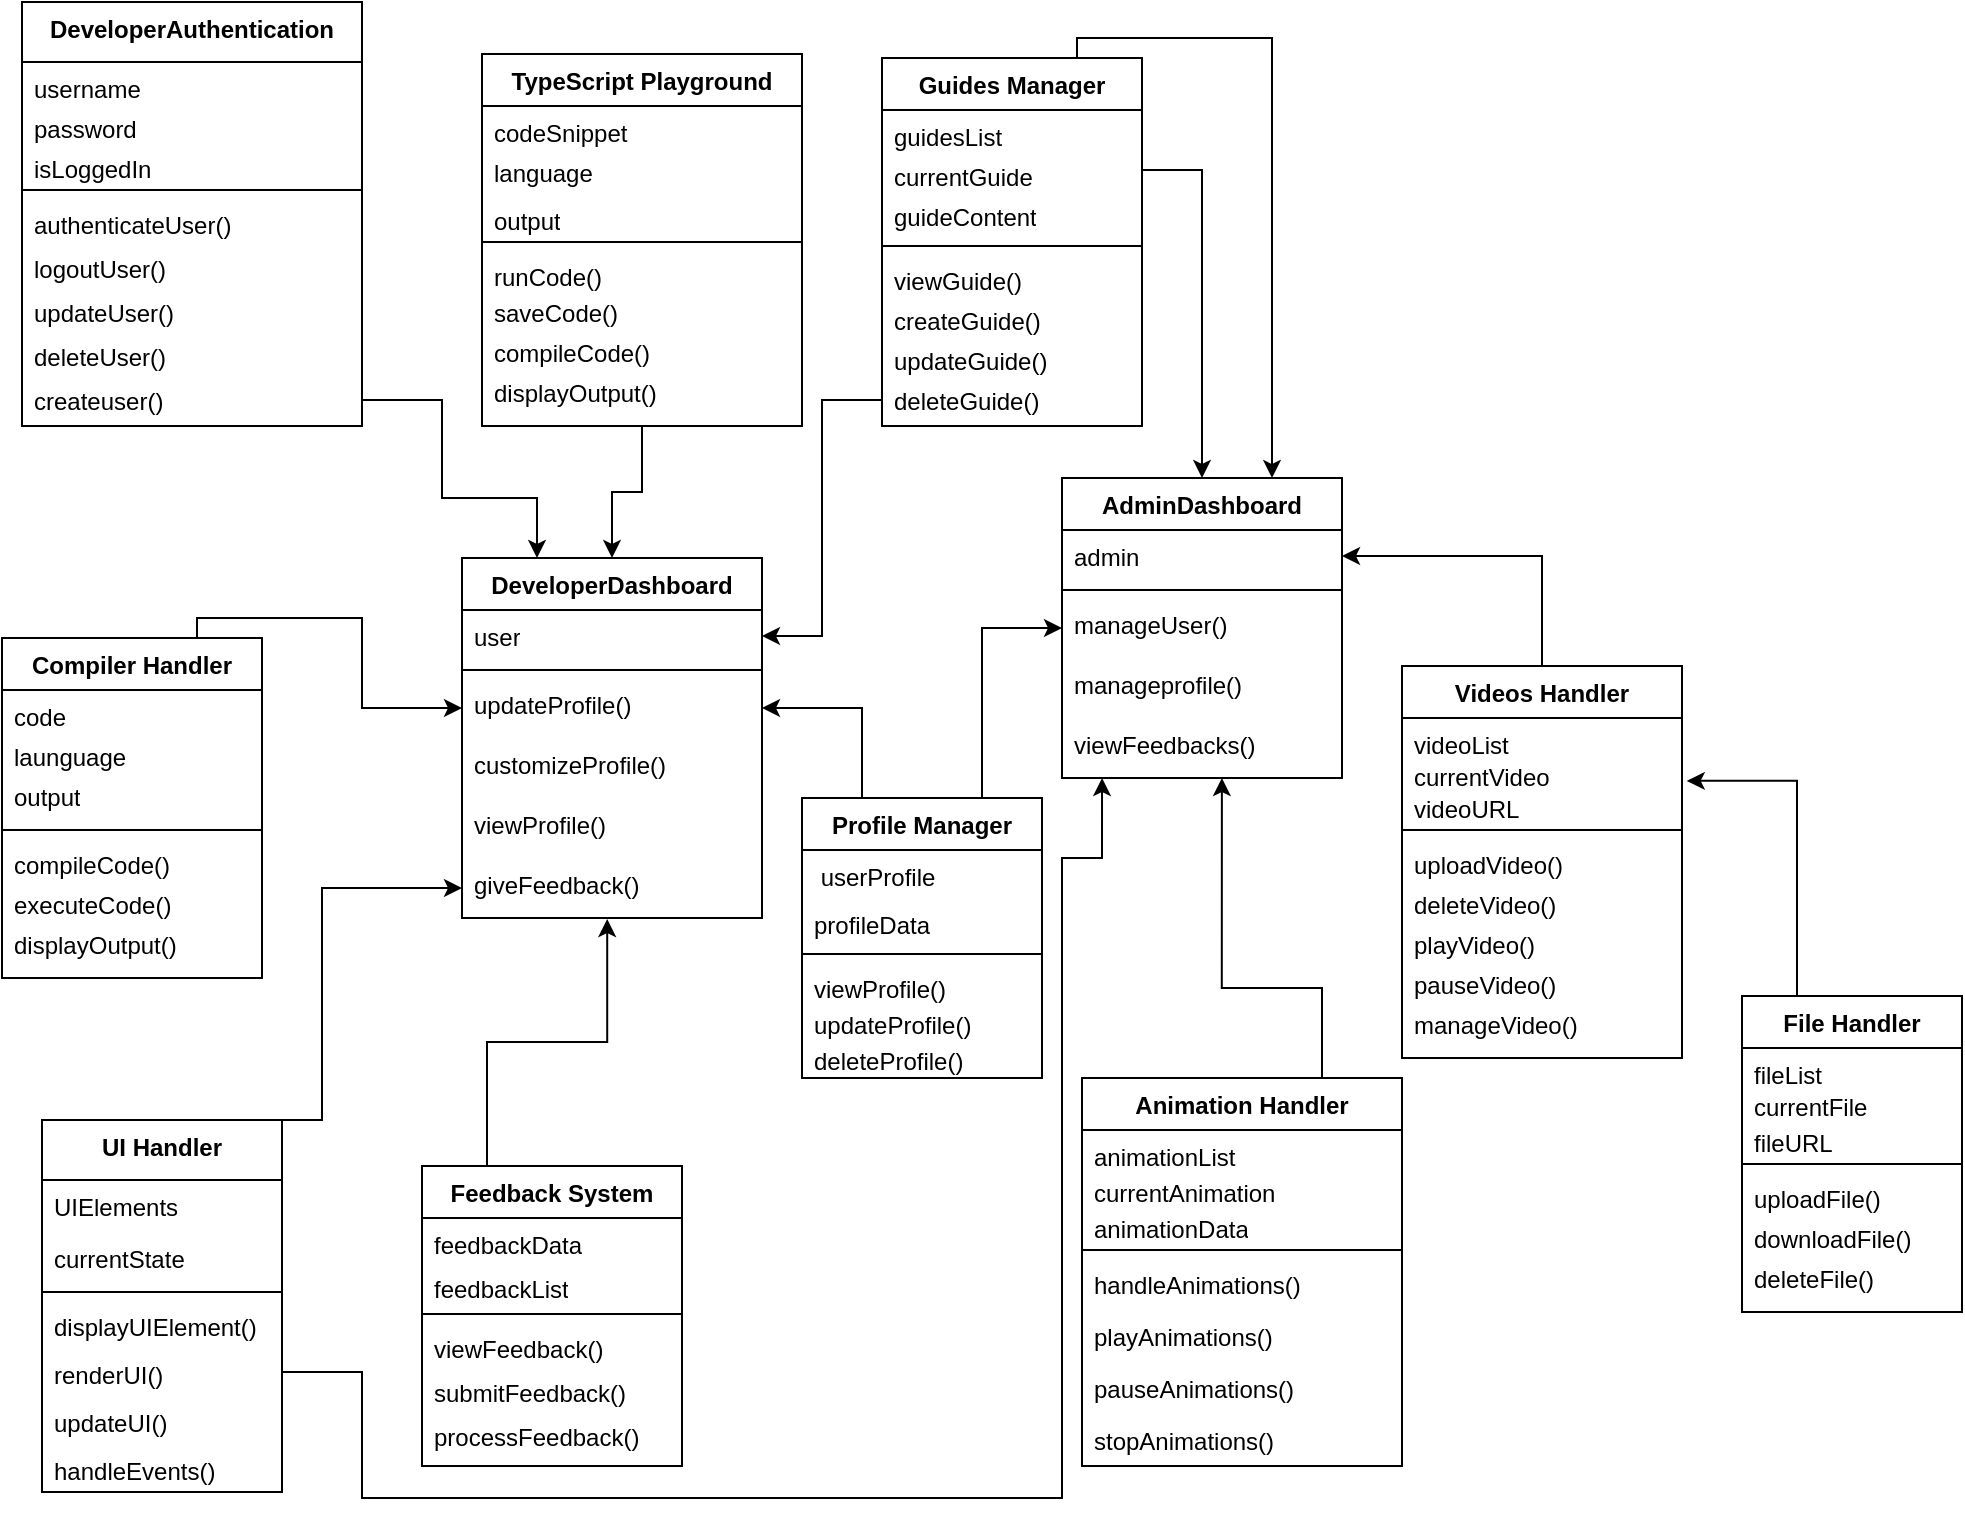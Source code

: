 <mxfile>
    <diagram name="Page-1" id="QXWRV-O3ExfYdJTva4C5">
        <mxGraphModel dx="2525" dy="762" grid="1" gridSize="10" guides="1" tooltips="1" connect="1" arrows="1" fold="1" page="1" pageScale="1" pageWidth="1169" pageHeight="827" math="0" shadow="0">
            <root>
                <mxCell id="0"/>
                <mxCell id="1" parent="0"/>
                <mxCell id="xptMOhaYXG_N-uKEK1hN-10" value="DeveloperAuthentication" style="swimlane;fontStyle=1;align=center;verticalAlign=top;childLayout=stackLayout;horizontal=1;startSize=30;horizontalStack=0;resizeParent=1;resizeParentMax=0;resizeLast=0;collapsible=1;marginBottom=0;whiteSpace=wrap;html=1;" parent="1" vertex="1">
                    <mxGeometry y="82" width="170" height="212" as="geometry"/>
                </mxCell>
                <mxCell id="xptMOhaYXG_N-uKEK1hN-11" value="username" style="text;strokeColor=none;fillColor=none;align=left;verticalAlign=top;spacingLeft=4;spacingRight=4;overflow=hidden;rotatable=0;points=[[0,0.5],[1,0.5]];portConstraint=eastwest;whiteSpace=wrap;html=1;" parent="xptMOhaYXG_N-uKEK1hN-10" vertex="1">
                    <mxGeometry y="30" width="170" height="20" as="geometry"/>
                </mxCell>
                <mxCell id="18" value="password" style="text;strokeColor=none;fillColor=none;align=left;verticalAlign=top;spacingLeft=4;spacingRight=4;overflow=hidden;rotatable=0;points=[[0,0.5],[1,0.5]];portConstraint=eastwest;whiteSpace=wrap;html=1;" parent="xptMOhaYXG_N-uKEK1hN-10" vertex="1">
                    <mxGeometry y="50" width="170" height="20" as="geometry"/>
                </mxCell>
                <mxCell id="24" value="isLoggedIn" style="text;strokeColor=none;fillColor=none;align=left;verticalAlign=top;spacingLeft=4;spacingRight=4;overflow=hidden;rotatable=0;points=[[0,0.5],[1,0.5]];portConstraint=eastwest;whiteSpace=wrap;html=1;" parent="xptMOhaYXG_N-uKEK1hN-10" vertex="1">
                    <mxGeometry y="70" width="170" height="20" as="geometry"/>
                </mxCell>
                <mxCell id="xptMOhaYXG_N-uKEK1hN-12" value="" style="line;strokeWidth=1;fillColor=none;align=left;verticalAlign=middle;spacingTop=-1;spacingLeft=3;spacingRight=3;rotatable=0;labelPosition=right;points=[];portConstraint=eastwest;strokeColor=inherit;" parent="xptMOhaYXG_N-uKEK1hN-10" vertex="1">
                    <mxGeometry y="90" width="170" height="8" as="geometry"/>
                </mxCell>
                <mxCell id="xptMOhaYXG_N-uKEK1hN-13" value="authenticateUser()" style="text;strokeColor=none;fillColor=none;align=left;verticalAlign=top;spacingLeft=4;spacingRight=4;overflow=hidden;rotatable=0;points=[[0,0.5],[1,0.5]];portConstraint=eastwest;whiteSpace=wrap;html=1;" parent="xptMOhaYXG_N-uKEK1hN-10" vertex="1">
                    <mxGeometry y="98" width="170" height="22" as="geometry"/>
                </mxCell>
                <mxCell id="88" value="logoutUser()" style="text;strokeColor=none;fillColor=none;align=left;verticalAlign=top;spacingLeft=4;spacingRight=4;overflow=hidden;rotatable=0;points=[[0,0.5],[1,0.5]];portConstraint=eastwest;whiteSpace=wrap;html=1;" parent="xptMOhaYXG_N-uKEK1hN-10" vertex="1">
                    <mxGeometry y="120" width="170" height="22" as="geometry"/>
                </mxCell>
                <mxCell id="89" value="updateUser()" style="text;strokeColor=none;fillColor=none;align=left;verticalAlign=top;spacingLeft=4;spacingRight=4;overflow=hidden;rotatable=0;points=[[0,0.5],[1,0.5]];portConstraint=eastwest;whiteSpace=wrap;html=1;" parent="xptMOhaYXG_N-uKEK1hN-10" vertex="1">
                    <mxGeometry y="142" width="170" height="22" as="geometry"/>
                </mxCell>
                <mxCell id="90" value="deleteUser()" style="text;strokeColor=none;fillColor=none;align=left;verticalAlign=top;spacingLeft=4;spacingRight=4;overflow=hidden;rotatable=0;points=[[0,0.5],[1,0.5]];portConstraint=eastwest;whiteSpace=wrap;html=1;" parent="xptMOhaYXG_N-uKEK1hN-10" vertex="1">
                    <mxGeometry y="164" width="170" height="22" as="geometry"/>
                </mxCell>
                <mxCell id="91" value="createuser()" style="text;strokeColor=none;fillColor=none;align=left;verticalAlign=top;spacingLeft=4;spacingRight=4;overflow=hidden;rotatable=0;points=[[0,0.5],[1,0.5]];portConstraint=eastwest;whiteSpace=wrap;html=1;" parent="xptMOhaYXG_N-uKEK1hN-10" vertex="1">
                    <mxGeometry y="186" width="170" height="26" as="geometry"/>
                </mxCell>
                <mxCell id="109" style="edgeStyle=orthogonalEdgeStyle;rounded=0;html=1;exitX=0.5;exitY=0;exitDx=0;exitDy=0;entryX=1;entryY=0.5;entryDx=0;entryDy=0;" edge="1" parent="1" source="xptMOhaYXG_N-uKEK1hN-22" target="8">
                    <mxGeometry relative="1" as="geometry"/>
                </mxCell>
                <mxCell id="xptMOhaYXG_N-uKEK1hN-22" value="Videos Handler" style="swimlane;fontStyle=1;align=center;verticalAlign=top;childLayout=stackLayout;horizontal=1;startSize=26;horizontalStack=0;resizeParent=1;resizeParentMax=0;resizeLast=0;collapsible=1;marginBottom=0;whiteSpace=wrap;html=1;" parent="1" vertex="1">
                    <mxGeometry x="690" y="414" width="140" height="196" as="geometry"/>
                </mxCell>
                <mxCell id="xptMOhaYXG_N-uKEK1hN-23" value="videoList&amp;nbsp;" style="text;strokeColor=none;fillColor=none;align=left;verticalAlign=top;spacingLeft=4;spacingRight=4;overflow=hidden;rotatable=0;points=[[0,0.5],[1,0.5]];portConstraint=eastwest;whiteSpace=wrap;html=1;" parent="xptMOhaYXG_N-uKEK1hN-22" vertex="1">
                    <mxGeometry y="26" width="140" height="16" as="geometry"/>
                </mxCell>
                <mxCell id="35" value="currentVideo" style="text;strokeColor=none;fillColor=none;align=left;verticalAlign=top;spacingLeft=4;spacingRight=4;overflow=hidden;rotatable=0;points=[[0,0.5],[1,0.5]];portConstraint=eastwest;whiteSpace=wrap;html=1;" parent="xptMOhaYXG_N-uKEK1hN-22" vertex="1">
                    <mxGeometry y="42" width="140" height="16" as="geometry"/>
                </mxCell>
                <mxCell id="36" value="videoURL" style="text;strokeColor=none;fillColor=none;align=left;verticalAlign=top;spacingLeft=4;spacingRight=4;overflow=hidden;rotatable=0;points=[[0,0.5],[1,0.5]];portConstraint=eastwest;whiteSpace=wrap;html=1;" parent="xptMOhaYXG_N-uKEK1hN-22" vertex="1">
                    <mxGeometry y="58" width="140" height="20" as="geometry"/>
                </mxCell>
                <mxCell id="xptMOhaYXG_N-uKEK1hN-24" value="" style="line;strokeWidth=1;fillColor=none;align=left;verticalAlign=middle;spacingTop=-1;spacingLeft=3;spacingRight=3;rotatable=0;labelPosition=right;points=[];portConstraint=eastwest;strokeColor=inherit;" parent="xptMOhaYXG_N-uKEK1hN-22" vertex="1">
                    <mxGeometry y="78" width="140" height="8" as="geometry"/>
                </mxCell>
                <mxCell id="xptMOhaYXG_N-uKEK1hN-25" value="uploadVideo()" style="text;strokeColor=none;fillColor=none;align=left;verticalAlign=top;spacingLeft=4;spacingRight=4;overflow=hidden;rotatable=0;points=[[0,0.5],[1,0.5]];portConstraint=eastwest;whiteSpace=wrap;html=1;" parent="xptMOhaYXG_N-uKEK1hN-22" vertex="1">
                    <mxGeometry y="86" width="140" height="20" as="geometry"/>
                </mxCell>
                <mxCell id="31" value="deleteVideo()" style="text;strokeColor=none;fillColor=none;align=left;verticalAlign=top;spacingLeft=4;spacingRight=4;overflow=hidden;rotatable=0;points=[[0,0.5],[1,0.5]];portConstraint=eastwest;whiteSpace=wrap;html=1;" parent="xptMOhaYXG_N-uKEK1hN-22" vertex="1">
                    <mxGeometry y="106" width="140" height="20" as="geometry"/>
                </mxCell>
                <mxCell id="32" value="playVideo()&lt;br&gt;manageVideos()&lt;br&gt;&lt;br&gt;deleteVideos()" style="text;strokeColor=none;fillColor=none;align=left;verticalAlign=top;spacingLeft=4;spacingRight=4;overflow=hidden;rotatable=0;points=[[0,0.5],[1,0.5]];portConstraint=eastwest;whiteSpace=wrap;html=1;" parent="xptMOhaYXG_N-uKEK1hN-22" vertex="1">
                    <mxGeometry y="126" width="140" height="20" as="geometry"/>
                </mxCell>
                <mxCell id="33" value="pauseVideo()" style="text;strokeColor=none;fillColor=none;align=left;verticalAlign=top;spacingLeft=4;spacingRight=4;overflow=hidden;rotatable=0;points=[[0,0.5],[1,0.5]];portConstraint=eastwest;whiteSpace=wrap;html=1;" parent="xptMOhaYXG_N-uKEK1hN-22" vertex="1">
                    <mxGeometry y="146" width="140" height="20" as="geometry"/>
                </mxCell>
                <mxCell id="34" value="manageVideo()" style="text;strokeColor=none;fillColor=none;align=left;verticalAlign=top;spacingLeft=4;spacingRight=4;overflow=hidden;rotatable=0;points=[[0,0.5],[1,0.5]];portConstraint=eastwest;whiteSpace=wrap;html=1;" parent="xptMOhaYXG_N-uKEK1hN-22" vertex="1">
                    <mxGeometry y="166" width="140" height="30" as="geometry"/>
                </mxCell>
                <mxCell id="103" style="edgeStyle=orthogonalEdgeStyle;rounded=0;html=1;exitX=0.75;exitY=0;exitDx=0;exitDy=0;entryX=0;entryY=0.5;entryDx=0;entryDy=0;" edge="1" parent="1" source="xptMOhaYXG_N-uKEK1hN-26" target="10">
                    <mxGeometry relative="1" as="geometry"/>
                </mxCell>
                <mxCell id="104" style="edgeStyle=orthogonalEdgeStyle;rounded=0;html=1;exitX=0.25;exitY=0;exitDx=0;exitDy=0;entryX=1;entryY=0.5;entryDx=0;entryDy=0;" edge="1" parent="1" source="xptMOhaYXG_N-uKEK1hN-26" target="6">
                    <mxGeometry relative="1" as="geometry"/>
                </mxCell>
                <mxCell id="xptMOhaYXG_N-uKEK1hN-26" value="Profile Manager" style="swimlane;fontStyle=1;align=center;verticalAlign=top;childLayout=stackLayout;horizontal=1;startSize=26;horizontalStack=0;resizeParent=1;resizeParentMax=0;resizeLast=0;collapsible=1;marginBottom=0;whiteSpace=wrap;html=1;" parent="1" vertex="1">
                    <mxGeometry x="390" y="480" width="120" height="140" as="geometry"/>
                </mxCell>
                <mxCell id="xptMOhaYXG_N-uKEK1hN-27" value="&amp;nbsp;userProfile" style="text;strokeColor=none;fillColor=none;align=left;verticalAlign=top;spacingLeft=4;spacingRight=4;overflow=hidden;rotatable=0;points=[[0,0.5],[1,0.5]];portConstraint=eastwest;whiteSpace=wrap;html=1;" parent="xptMOhaYXG_N-uKEK1hN-26" vertex="1">
                    <mxGeometry y="26" width="120" height="24" as="geometry"/>
                </mxCell>
                <mxCell id="2" value="profileData" style="text;strokeColor=none;fillColor=none;align=left;verticalAlign=top;spacingLeft=4;spacingRight=4;overflow=hidden;rotatable=0;points=[[0,0.5],[1,0.5]];portConstraint=eastwest;whiteSpace=wrap;html=1;" parent="xptMOhaYXG_N-uKEK1hN-26" vertex="1">
                    <mxGeometry y="50" width="120" height="24" as="geometry"/>
                </mxCell>
                <mxCell id="xptMOhaYXG_N-uKEK1hN-28" value="" style="line;strokeWidth=1;fillColor=none;align=left;verticalAlign=middle;spacingTop=-1;spacingLeft=3;spacingRight=3;rotatable=0;labelPosition=right;points=[];portConstraint=eastwest;strokeColor=inherit;" parent="xptMOhaYXG_N-uKEK1hN-26" vertex="1">
                    <mxGeometry y="74" width="120" height="8" as="geometry"/>
                </mxCell>
                <mxCell id="xptMOhaYXG_N-uKEK1hN-29" value="viewProfile()" style="text;strokeColor=none;fillColor=none;align=left;verticalAlign=top;spacingLeft=4;spacingRight=4;overflow=hidden;rotatable=0;points=[[0,0.5],[1,0.5]];portConstraint=eastwest;whiteSpace=wrap;html=1;" parent="xptMOhaYXG_N-uKEK1hN-26" vertex="1">
                    <mxGeometry y="82" width="120" height="18" as="geometry"/>
                </mxCell>
                <mxCell id="58" value="updateProfile()" style="text;strokeColor=none;fillColor=none;align=left;verticalAlign=top;spacingLeft=4;spacingRight=4;overflow=hidden;rotatable=0;points=[[0,0.5],[1,0.5]];portConstraint=eastwest;whiteSpace=wrap;html=1;" parent="xptMOhaYXG_N-uKEK1hN-26" vertex="1">
                    <mxGeometry y="100" width="120" height="18" as="geometry"/>
                </mxCell>
                <mxCell id="59" value="deleteProfile()" style="text;strokeColor=none;fillColor=none;align=left;verticalAlign=top;spacingLeft=4;spacingRight=4;overflow=hidden;rotatable=0;points=[[0,0.5],[1,0.5]];portConstraint=eastwest;whiteSpace=wrap;html=1;" parent="xptMOhaYXG_N-uKEK1hN-26" vertex="1">
                    <mxGeometry y="118" width="120" height="22" as="geometry"/>
                </mxCell>
                <mxCell id="15" style="edgeStyle=orthogonalEdgeStyle;jumpStyle=none;html=1;exitX=0.75;exitY=0;exitDx=0;exitDy=0;entryX=0.75;entryY=0;entryDx=0;entryDy=0;rounded=0;" parent="1" source="xptMOhaYXG_N-uKEK1hN-30" target="7" edge="1">
                    <mxGeometry relative="1" as="geometry">
                        <mxPoint x="580" y="160" as="targetPoint"/>
                    </mxGeometry>
                </mxCell>
                <mxCell id="xptMOhaYXG_N-uKEK1hN-30" value="Guides Manager" style="swimlane;fontStyle=1;align=center;verticalAlign=top;childLayout=stackLayout;horizontal=1;startSize=26;horizontalStack=0;resizeParent=1;resizeParentMax=0;resizeLast=0;collapsible=1;marginBottom=0;whiteSpace=wrap;html=1;" parent="1" vertex="1">
                    <mxGeometry x="430" y="110" width="130" height="184" as="geometry"/>
                </mxCell>
                <mxCell id="xptMOhaYXG_N-uKEK1hN-31" value="guidesList" style="text;strokeColor=none;fillColor=none;align=left;verticalAlign=top;spacingLeft=4;spacingRight=4;overflow=hidden;rotatable=0;points=[[0,0.5],[1,0.5]];portConstraint=eastwest;whiteSpace=wrap;html=1;" parent="xptMOhaYXG_N-uKEK1hN-30" vertex="1">
                    <mxGeometry y="26" width="130" height="20" as="geometry"/>
                </mxCell>
                <mxCell id="37" value="currentGuide" style="text;strokeColor=none;fillColor=none;align=left;verticalAlign=top;spacingLeft=4;spacingRight=4;overflow=hidden;rotatable=0;points=[[0,0.5],[1,0.5]];portConstraint=eastwest;whiteSpace=wrap;html=1;" parent="xptMOhaYXG_N-uKEK1hN-30" vertex="1">
                    <mxGeometry y="46" width="130" height="20" as="geometry"/>
                </mxCell>
                <mxCell id="38" value="guideContent" style="text;strokeColor=none;fillColor=none;align=left;verticalAlign=top;spacingLeft=4;spacingRight=4;overflow=hidden;rotatable=0;points=[[0,0.5],[1,0.5]];portConstraint=eastwest;whiteSpace=wrap;html=1;" parent="xptMOhaYXG_N-uKEK1hN-30" vertex="1">
                    <mxGeometry y="66" width="130" height="24" as="geometry"/>
                </mxCell>
                <mxCell id="xptMOhaYXG_N-uKEK1hN-32" value="" style="line;strokeWidth=1;fillColor=none;align=left;verticalAlign=middle;spacingTop=-1;spacingLeft=3;spacingRight=3;rotatable=0;labelPosition=right;points=[];portConstraint=eastwest;strokeColor=inherit;" parent="xptMOhaYXG_N-uKEK1hN-30" vertex="1">
                    <mxGeometry y="90" width="130" height="8" as="geometry"/>
                </mxCell>
                <mxCell id="xptMOhaYXG_N-uKEK1hN-33" value="viewGuide()" style="text;strokeColor=none;fillColor=none;align=left;verticalAlign=top;spacingLeft=4;spacingRight=4;overflow=hidden;rotatable=0;points=[[0,0.5],[1,0.5]];portConstraint=eastwest;whiteSpace=wrap;html=1;" parent="xptMOhaYXG_N-uKEK1hN-30" vertex="1">
                    <mxGeometry y="98" width="130" height="20" as="geometry"/>
                </mxCell>
                <mxCell id="39" value="createGuide()" style="text;strokeColor=none;fillColor=none;align=left;verticalAlign=top;spacingLeft=4;spacingRight=4;overflow=hidden;rotatable=0;points=[[0,0.5],[1,0.5]];portConstraint=eastwest;whiteSpace=wrap;html=1;" parent="xptMOhaYXG_N-uKEK1hN-30" vertex="1">
                    <mxGeometry y="118" width="130" height="20" as="geometry"/>
                </mxCell>
                <mxCell id="40" value="updateGuide()" style="text;strokeColor=none;fillColor=none;align=left;verticalAlign=top;spacingLeft=4;spacingRight=4;overflow=hidden;rotatable=0;points=[[0,0.5],[1,0.5]];portConstraint=eastwest;whiteSpace=wrap;html=1;" parent="xptMOhaYXG_N-uKEK1hN-30" vertex="1">
                    <mxGeometry y="138" width="130" height="20" as="geometry"/>
                </mxCell>
                <mxCell id="41" value="deleteGuide()" style="text;strokeColor=none;fillColor=none;align=left;verticalAlign=top;spacingLeft=4;spacingRight=4;overflow=hidden;rotatable=0;points=[[0,0.5],[1,0.5]];portConstraint=eastwest;whiteSpace=wrap;html=1;" parent="xptMOhaYXG_N-uKEK1hN-30" vertex="1">
                    <mxGeometry y="158" width="130" height="26" as="geometry"/>
                </mxCell>
                <mxCell id="105" style="edgeStyle=orthogonalEdgeStyle;rounded=0;html=1;exitX=0.75;exitY=0;exitDx=0;exitDy=0;entryX=0;entryY=0.5;entryDx=0;entryDy=0;" edge="1" parent="1" source="xptMOhaYXG_N-uKEK1hN-34" target="6">
                    <mxGeometry relative="1" as="geometry"/>
                </mxCell>
                <mxCell id="xptMOhaYXG_N-uKEK1hN-34" value="Compiler Handler" style="swimlane;fontStyle=1;align=center;verticalAlign=top;childLayout=stackLayout;horizontal=1;startSize=26;horizontalStack=0;resizeParent=1;resizeParentMax=0;resizeLast=0;collapsible=1;marginBottom=0;whiteSpace=wrap;html=1;" parent="1" vertex="1">
                    <mxGeometry x="-10" y="400" width="130" height="170" as="geometry"/>
                </mxCell>
                <mxCell id="xptMOhaYXG_N-uKEK1hN-35" value="code" style="text;strokeColor=none;fillColor=none;align=left;verticalAlign=top;spacingLeft=4;spacingRight=4;overflow=hidden;rotatable=0;points=[[0,0.5],[1,0.5]];portConstraint=eastwest;whiteSpace=wrap;html=1;" parent="xptMOhaYXG_N-uKEK1hN-34" vertex="1">
                    <mxGeometry y="26" width="130" height="20" as="geometry"/>
                </mxCell>
                <mxCell id="56" value="launguage" style="text;strokeColor=none;fillColor=none;align=left;verticalAlign=top;spacingLeft=4;spacingRight=4;overflow=hidden;rotatable=0;points=[[0,0.5],[1,0.5]];portConstraint=eastwest;whiteSpace=wrap;html=1;" parent="xptMOhaYXG_N-uKEK1hN-34" vertex="1">
                    <mxGeometry y="46" width="130" height="20" as="geometry"/>
                </mxCell>
                <mxCell id="57" value="output" style="text;strokeColor=none;fillColor=none;align=left;verticalAlign=top;spacingLeft=4;spacingRight=4;overflow=hidden;rotatable=0;points=[[0,0.5],[1,0.5]];portConstraint=eastwest;whiteSpace=wrap;html=1;" parent="xptMOhaYXG_N-uKEK1hN-34" vertex="1">
                    <mxGeometry y="66" width="130" height="26" as="geometry"/>
                </mxCell>
                <mxCell id="xptMOhaYXG_N-uKEK1hN-36" value="" style="line;strokeWidth=1;fillColor=none;align=left;verticalAlign=middle;spacingTop=-1;spacingLeft=3;spacingRight=3;rotatable=0;labelPosition=right;points=[];portConstraint=eastwest;strokeColor=inherit;" parent="xptMOhaYXG_N-uKEK1hN-34" vertex="1">
                    <mxGeometry y="92" width="130" height="8" as="geometry"/>
                </mxCell>
                <mxCell id="xptMOhaYXG_N-uKEK1hN-37" value="compileCode()" style="text;strokeColor=none;fillColor=none;align=left;verticalAlign=top;spacingLeft=4;spacingRight=4;overflow=hidden;rotatable=0;points=[[0,0.5],[1,0.5]];portConstraint=eastwest;whiteSpace=wrap;html=1;" parent="xptMOhaYXG_N-uKEK1hN-34" vertex="1">
                    <mxGeometry y="100" width="130" height="20" as="geometry"/>
                </mxCell>
                <mxCell id="54" value="executeCode()&lt;br&gt;" style="text;strokeColor=none;fillColor=none;align=left;verticalAlign=top;spacingLeft=4;spacingRight=4;overflow=hidden;rotatable=0;points=[[0,0.5],[1,0.5]];portConstraint=eastwest;whiteSpace=wrap;html=1;" parent="xptMOhaYXG_N-uKEK1hN-34" vertex="1">
                    <mxGeometry y="120" width="130" height="20" as="geometry"/>
                </mxCell>
                <mxCell id="55" value="displayOutput()" style="text;strokeColor=none;fillColor=none;align=left;verticalAlign=top;spacingLeft=4;spacingRight=4;overflow=hidden;rotatable=0;points=[[0,0.5],[1,0.5]];portConstraint=eastwest;whiteSpace=wrap;html=1;" parent="xptMOhaYXG_N-uKEK1hN-34" vertex="1">
                    <mxGeometry y="140" width="130" height="30" as="geometry"/>
                </mxCell>
                <mxCell id="110" style="edgeStyle=orthogonalEdgeStyle;rounded=0;html=1;exitX=0.25;exitY=0;exitDx=0;exitDy=0;entryX=0.484;entryY=1.017;entryDx=0;entryDy=0;entryPerimeter=0;" edge="1" parent="1" source="xptMOhaYXG_N-uKEK1hN-39" target="94">
                    <mxGeometry relative="1" as="geometry"/>
                </mxCell>
                <mxCell id="xptMOhaYXG_N-uKEK1hN-39" value="Feedback System" style="swimlane;fontStyle=1;align=center;verticalAlign=top;childLayout=stackLayout;horizontal=1;startSize=26;horizontalStack=0;resizeParent=1;resizeParentMax=0;resizeLast=0;collapsible=1;marginBottom=0;whiteSpace=wrap;html=1;" parent="1" vertex="1">
                    <mxGeometry x="200" y="664" width="130" height="150" as="geometry"/>
                </mxCell>
                <mxCell id="xptMOhaYXG_N-uKEK1hN-40" value="feedbackData" style="text;strokeColor=none;fillColor=none;align=left;verticalAlign=top;spacingLeft=4;spacingRight=4;overflow=hidden;rotatable=0;points=[[0,0.5],[1,0.5]];portConstraint=eastwest;whiteSpace=wrap;html=1;" parent="xptMOhaYXG_N-uKEK1hN-39" vertex="1">
                    <mxGeometry y="26" width="130" height="22" as="geometry"/>
                </mxCell>
                <mxCell id="60" value="feedbackList" style="text;strokeColor=none;fillColor=none;align=left;verticalAlign=top;spacingLeft=4;spacingRight=4;overflow=hidden;rotatable=0;points=[[0,0.5],[1,0.5]];portConstraint=eastwest;whiteSpace=wrap;html=1;" parent="xptMOhaYXG_N-uKEK1hN-39" vertex="1">
                    <mxGeometry y="48" width="130" height="22" as="geometry"/>
                </mxCell>
                <mxCell id="xptMOhaYXG_N-uKEK1hN-41" value="" style="line;strokeWidth=1;fillColor=none;align=left;verticalAlign=middle;spacingTop=-1;spacingLeft=3;spacingRight=3;rotatable=0;labelPosition=right;points=[];portConstraint=eastwest;strokeColor=inherit;" parent="xptMOhaYXG_N-uKEK1hN-39" vertex="1">
                    <mxGeometry y="70" width="130" height="8" as="geometry"/>
                </mxCell>
                <mxCell id="xptMOhaYXG_N-uKEK1hN-42" value="viewFeedback()" style="text;strokeColor=none;fillColor=none;align=left;verticalAlign=top;spacingLeft=4;spacingRight=4;overflow=hidden;rotatable=0;points=[[0,0.5],[1,0.5]];portConstraint=eastwest;whiteSpace=wrap;html=1;" parent="xptMOhaYXG_N-uKEK1hN-39" vertex="1">
                    <mxGeometry y="78" width="130" height="22" as="geometry"/>
                </mxCell>
                <mxCell id="61" value="submitFeedback()" style="text;strokeColor=none;fillColor=none;align=left;verticalAlign=top;spacingLeft=4;spacingRight=4;overflow=hidden;rotatable=0;points=[[0,0.5],[1,0.5]];portConstraint=eastwest;whiteSpace=wrap;html=1;" parent="xptMOhaYXG_N-uKEK1hN-39" vertex="1">
                    <mxGeometry y="100" width="130" height="22" as="geometry"/>
                </mxCell>
                <mxCell id="62" value="processFeedback()" style="text;strokeColor=none;fillColor=none;align=left;verticalAlign=top;spacingLeft=4;spacingRight=4;overflow=hidden;rotatable=0;points=[[0,0.5],[1,0.5]];portConstraint=eastwest;whiteSpace=wrap;html=1;" parent="xptMOhaYXG_N-uKEK1hN-39" vertex="1">
                    <mxGeometry y="122" width="130" height="28" as="geometry"/>
                </mxCell>
                <mxCell id="111" style="edgeStyle=orthogonalEdgeStyle;rounded=0;html=1;exitX=0.5;exitY=0;exitDx=0;exitDy=0;entryX=0;entryY=0.5;entryDx=0;entryDy=0;" edge="1" parent="1" source="xptMOhaYXG_N-uKEK1hN-43" target="94">
                    <mxGeometry relative="1" as="geometry">
                        <Array as="points">
                            <mxPoint x="150" y="641"/>
                            <mxPoint x="150" y="525"/>
                        </Array>
                    </mxGeometry>
                </mxCell>
                <mxCell id="xptMOhaYXG_N-uKEK1hN-43" value="UI Handler" style="swimlane;fontStyle=1;align=center;verticalAlign=top;childLayout=stackLayout;horizontal=1;startSize=30;horizontalStack=0;resizeParent=1;resizeParentMax=0;resizeLast=0;collapsible=1;marginBottom=0;whiteSpace=wrap;html=1;" parent="1" vertex="1">
                    <mxGeometry x="10" y="641" width="120" height="186" as="geometry"/>
                </mxCell>
                <mxCell id="xptMOhaYXG_N-uKEK1hN-44" value="UIElements&amp;nbsp;" style="text;strokeColor=none;fillColor=none;align=left;verticalAlign=top;spacingLeft=4;spacingRight=4;overflow=hidden;rotatable=0;points=[[0,0.5],[1,0.5]];portConstraint=eastwest;whiteSpace=wrap;html=1;" parent="xptMOhaYXG_N-uKEK1hN-43" vertex="1">
                    <mxGeometry y="30" width="120" height="26" as="geometry"/>
                </mxCell>
                <mxCell id="63" value="currentState" style="text;strokeColor=none;fillColor=none;align=left;verticalAlign=top;spacingLeft=4;spacingRight=4;overflow=hidden;rotatable=0;points=[[0,0.5],[1,0.5]];portConstraint=eastwest;whiteSpace=wrap;html=1;" parent="xptMOhaYXG_N-uKEK1hN-43" vertex="1">
                    <mxGeometry y="56" width="120" height="26" as="geometry"/>
                </mxCell>
                <mxCell id="xptMOhaYXG_N-uKEK1hN-45" value="" style="line;strokeWidth=1;fillColor=none;align=left;verticalAlign=middle;spacingTop=-1;spacingLeft=3;spacingRight=3;rotatable=0;labelPosition=right;points=[];portConstraint=eastwest;strokeColor=inherit;" parent="xptMOhaYXG_N-uKEK1hN-43" vertex="1">
                    <mxGeometry y="82" width="120" height="8" as="geometry"/>
                </mxCell>
                <mxCell id="xptMOhaYXG_N-uKEK1hN-46" value="displayUIElement()&lt;br&gt;&lt;br&gt;manageUIElement()" style="text;strokeColor=none;fillColor=none;align=left;verticalAlign=top;spacingLeft=4;spacingRight=4;overflow=hidden;rotatable=0;points=[[0,0.5],[1,0.5]];portConstraint=eastwest;whiteSpace=wrap;html=1;" parent="xptMOhaYXG_N-uKEK1hN-43" vertex="1">
                    <mxGeometry y="90" width="120" height="24" as="geometry"/>
                </mxCell>
                <mxCell id="79" value="renderUI()&lt;br&gt;" style="text;strokeColor=none;fillColor=none;align=left;verticalAlign=top;spacingLeft=4;spacingRight=4;overflow=hidden;rotatable=0;points=[[0,0.5],[1,0.5]];portConstraint=eastwest;whiteSpace=wrap;html=1;" parent="xptMOhaYXG_N-uKEK1hN-43" vertex="1">
                    <mxGeometry y="114" width="120" height="24" as="geometry"/>
                </mxCell>
                <mxCell id="80" value="updateUI()" style="text;strokeColor=none;fillColor=none;align=left;verticalAlign=top;spacingLeft=4;spacingRight=4;overflow=hidden;rotatable=0;points=[[0,0.5],[1,0.5]];portConstraint=eastwest;whiteSpace=wrap;html=1;" parent="xptMOhaYXG_N-uKEK1hN-43" vertex="1">
                    <mxGeometry y="138" width="120" height="24" as="geometry"/>
                </mxCell>
                <mxCell id="81" value="handleEvents()" style="text;strokeColor=none;fillColor=none;align=left;verticalAlign=top;spacingLeft=4;spacingRight=4;overflow=hidden;rotatable=0;points=[[0,0.5],[1,0.5]];portConstraint=eastwest;whiteSpace=wrap;html=1;" parent="xptMOhaYXG_N-uKEK1hN-43" vertex="1">
                    <mxGeometry y="162" width="120" height="24" as="geometry"/>
                </mxCell>
                <mxCell id="107" style="edgeStyle=orthogonalEdgeStyle;rounded=0;html=1;exitX=0.75;exitY=0;exitDx=0;exitDy=0;entryX=0.571;entryY=1;entryDx=0;entryDy=0;entryPerimeter=0;" edge="1" parent="1" source="xptMOhaYXG_N-uKEK1hN-47" target="96">
                    <mxGeometry relative="1" as="geometry">
                        <Array as="points">
                            <mxPoint x="650" y="575"/>
                            <mxPoint x="600" y="575"/>
                        </Array>
                    </mxGeometry>
                </mxCell>
                <mxCell id="xptMOhaYXG_N-uKEK1hN-47" value="Animation Handler" style="swimlane;fontStyle=1;align=center;verticalAlign=top;childLayout=stackLayout;horizontal=1;startSize=26;horizontalStack=0;resizeParent=1;resizeParentMax=0;resizeLast=0;collapsible=1;marginBottom=0;whiteSpace=wrap;html=1;" parent="1" vertex="1">
                    <mxGeometry x="530" y="620" width="160" height="194" as="geometry"/>
                </mxCell>
                <mxCell id="xptMOhaYXG_N-uKEK1hN-48" value="animationList" style="text;strokeColor=none;fillColor=none;align=left;verticalAlign=top;spacingLeft=4;spacingRight=4;overflow=hidden;rotatable=0;points=[[0,0.5],[1,0.5]];portConstraint=eastwest;whiteSpace=wrap;html=1;" parent="xptMOhaYXG_N-uKEK1hN-47" vertex="1">
                    <mxGeometry y="26" width="160" height="18" as="geometry"/>
                </mxCell>
                <mxCell id="85" value="currentAnimation" style="text;strokeColor=none;fillColor=none;align=left;verticalAlign=top;spacingLeft=4;spacingRight=4;overflow=hidden;rotatable=0;points=[[0,0.5],[1,0.5]];portConstraint=eastwest;whiteSpace=wrap;html=1;" parent="xptMOhaYXG_N-uKEK1hN-47" vertex="1">
                    <mxGeometry y="44" width="160" height="18" as="geometry"/>
                </mxCell>
                <mxCell id="86" value="animationData" style="text;strokeColor=none;fillColor=none;align=left;verticalAlign=top;spacingLeft=4;spacingRight=4;overflow=hidden;rotatable=0;points=[[0,0.5],[1,0.5]];portConstraint=eastwest;whiteSpace=wrap;html=1;" parent="xptMOhaYXG_N-uKEK1hN-47" vertex="1">
                    <mxGeometry y="62" width="160" height="20" as="geometry"/>
                </mxCell>
                <mxCell id="xptMOhaYXG_N-uKEK1hN-49" value="" style="line;strokeWidth=1;fillColor=none;align=left;verticalAlign=middle;spacingTop=-1;spacingLeft=3;spacingRight=3;rotatable=0;labelPosition=right;points=[];portConstraint=eastwest;strokeColor=inherit;" parent="xptMOhaYXG_N-uKEK1hN-47" vertex="1">
                    <mxGeometry y="82" width="160" height="8" as="geometry"/>
                </mxCell>
                <mxCell id="xptMOhaYXG_N-uKEK1hN-50" value="handleAnimations()" style="text;strokeColor=none;fillColor=none;align=left;verticalAlign=top;spacingLeft=4;spacingRight=4;overflow=hidden;rotatable=0;points=[[0,0.5],[1,0.5]];portConstraint=eastwest;whiteSpace=wrap;html=1;" parent="xptMOhaYXG_N-uKEK1hN-47" vertex="1">
                    <mxGeometry y="90" width="160" height="26" as="geometry"/>
                </mxCell>
                <mxCell id="82" value="playAnimations()" style="text;strokeColor=none;fillColor=none;align=left;verticalAlign=top;spacingLeft=4;spacingRight=4;overflow=hidden;rotatable=0;points=[[0,0.5],[1,0.5]];portConstraint=eastwest;whiteSpace=wrap;html=1;" parent="xptMOhaYXG_N-uKEK1hN-47" vertex="1">
                    <mxGeometry y="116" width="160" height="26" as="geometry"/>
                </mxCell>
                <mxCell id="83" value="pauseAnimations()" style="text;strokeColor=none;fillColor=none;align=left;verticalAlign=top;spacingLeft=4;spacingRight=4;overflow=hidden;rotatable=0;points=[[0,0.5],[1,0.5]];portConstraint=eastwest;whiteSpace=wrap;html=1;" parent="xptMOhaYXG_N-uKEK1hN-47" vertex="1">
                    <mxGeometry y="142" width="160" height="26" as="geometry"/>
                </mxCell>
                <mxCell id="84" value="stopAnimations()" style="text;strokeColor=none;fillColor=none;align=left;verticalAlign=top;spacingLeft=4;spacingRight=4;overflow=hidden;rotatable=0;points=[[0,0.5],[1,0.5]];portConstraint=eastwest;whiteSpace=wrap;html=1;" parent="xptMOhaYXG_N-uKEK1hN-47" vertex="1">
                    <mxGeometry y="168" width="160" height="26" as="geometry"/>
                </mxCell>
                <mxCell id="108" style="edgeStyle=orthogonalEdgeStyle;rounded=0;html=1;exitX=0.25;exitY=0;exitDx=0;exitDy=0;entryX=1.017;entryY=-0.028;entryDx=0;entryDy=0;entryPerimeter=0;" edge="1" parent="1" source="xptMOhaYXG_N-uKEK1hN-51" target="36">
                    <mxGeometry relative="1" as="geometry">
                        <Array as="points">
                            <mxPoint x="888" y="471"/>
                        </Array>
                    </mxGeometry>
                </mxCell>
                <mxCell id="xptMOhaYXG_N-uKEK1hN-51" value="File Handler" style="swimlane;fontStyle=1;align=center;verticalAlign=top;childLayout=stackLayout;horizontal=1;startSize=26;horizontalStack=0;resizeParent=1;resizeParentMax=0;resizeLast=0;collapsible=1;marginBottom=0;whiteSpace=wrap;html=1;" parent="1" vertex="1">
                    <mxGeometry x="860" y="579" width="110" height="158" as="geometry"/>
                </mxCell>
                <mxCell id="xptMOhaYXG_N-uKEK1hN-52" value="fileList" style="text;strokeColor=none;fillColor=none;align=left;verticalAlign=top;spacingLeft=4;spacingRight=4;overflow=hidden;rotatable=0;points=[[0,0.5],[1,0.5]];portConstraint=eastwest;whiteSpace=wrap;html=1;" parent="xptMOhaYXG_N-uKEK1hN-51" vertex="1">
                    <mxGeometry y="26" width="110" height="16" as="geometry"/>
                </mxCell>
                <mxCell id="44" value="currentFile" style="text;strokeColor=none;fillColor=none;align=left;verticalAlign=top;spacingLeft=4;spacingRight=4;overflow=hidden;rotatable=0;points=[[0,0.5],[1,0.5]];portConstraint=eastwest;whiteSpace=wrap;html=1;" parent="xptMOhaYXG_N-uKEK1hN-51" vertex="1">
                    <mxGeometry y="42" width="110" height="18" as="geometry"/>
                </mxCell>
                <mxCell id="45" value="fileURL" style="text;strokeColor=none;fillColor=none;align=left;verticalAlign=top;spacingLeft=4;spacingRight=4;overflow=hidden;rotatable=0;points=[[0,0.5],[1,0.5]];portConstraint=eastwest;whiteSpace=wrap;html=1;" parent="xptMOhaYXG_N-uKEK1hN-51" vertex="1">
                    <mxGeometry y="60" width="110" height="20" as="geometry"/>
                </mxCell>
                <mxCell id="xptMOhaYXG_N-uKEK1hN-53" value="" style="line;strokeWidth=1;fillColor=none;align=left;verticalAlign=middle;spacingTop=-1;spacingLeft=3;spacingRight=3;rotatable=0;labelPosition=right;points=[];portConstraint=eastwest;strokeColor=inherit;" parent="xptMOhaYXG_N-uKEK1hN-51" vertex="1">
                    <mxGeometry y="80" width="110" height="8" as="geometry"/>
                </mxCell>
                <mxCell id="xptMOhaYXG_N-uKEK1hN-54" value="uploadFile()" style="text;strokeColor=none;fillColor=none;align=left;verticalAlign=top;spacingLeft=4;spacingRight=4;overflow=hidden;rotatable=0;points=[[0,0.5],[1,0.5]];portConstraint=eastwest;whiteSpace=wrap;html=1;" parent="xptMOhaYXG_N-uKEK1hN-51" vertex="1">
                    <mxGeometry y="88" width="110" height="20" as="geometry"/>
                </mxCell>
                <mxCell id="42" value="downloadFile()" style="text;strokeColor=none;fillColor=none;align=left;verticalAlign=top;spacingLeft=4;spacingRight=4;overflow=hidden;rotatable=0;points=[[0,0.5],[1,0.5]];portConstraint=eastwest;whiteSpace=wrap;html=1;" parent="xptMOhaYXG_N-uKEK1hN-51" vertex="1">
                    <mxGeometry y="108" width="110" height="20" as="geometry"/>
                </mxCell>
                <mxCell id="43" value="deleteFile()" style="text;strokeColor=none;fillColor=none;align=left;verticalAlign=top;spacingLeft=4;spacingRight=4;overflow=hidden;rotatable=0;points=[[0,0.5],[1,0.5]];portConstraint=eastwest;whiteSpace=wrap;html=1;" parent="xptMOhaYXG_N-uKEK1hN-51" vertex="1">
                    <mxGeometry y="128" width="110" height="30" as="geometry"/>
                </mxCell>
                <mxCell id="3" value="DeveloperDashboard" style="swimlane;fontStyle=1;align=center;verticalAlign=top;childLayout=stackLayout;horizontal=1;startSize=26;horizontalStack=0;resizeParent=1;resizeParentMax=0;resizeLast=0;collapsible=1;marginBottom=0;whiteSpace=wrap;html=1;" parent="1" vertex="1">
                    <mxGeometry x="220" y="360" width="150" height="180" as="geometry"/>
                </mxCell>
                <mxCell id="4" value="user" style="text;strokeColor=none;fillColor=none;align=left;verticalAlign=top;spacingLeft=4;spacingRight=4;overflow=hidden;rotatable=0;points=[[0,0.5],[1,0.5]];portConstraint=eastwest;whiteSpace=wrap;html=1;" parent="3" vertex="1">
                    <mxGeometry y="26" width="150" height="26" as="geometry"/>
                </mxCell>
                <mxCell id="5" value="" style="line;strokeWidth=1;fillColor=none;align=left;verticalAlign=middle;spacingTop=-1;spacingLeft=3;spacingRight=3;rotatable=0;labelPosition=right;points=[];portConstraint=eastwest;strokeColor=inherit;" parent="3" vertex="1">
                    <mxGeometry y="52" width="150" height="8" as="geometry"/>
                </mxCell>
                <mxCell id="6" value="updateProfile()" style="text;strokeColor=none;fillColor=none;align=left;verticalAlign=top;spacingLeft=4;spacingRight=4;overflow=hidden;rotatable=0;points=[[0,0.5],[1,0.5]];portConstraint=eastwest;whiteSpace=wrap;html=1;" parent="3" vertex="1">
                    <mxGeometry y="60" width="150" height="30" as="geometry"/>
                </mxCell>
                <mxCell id="92" value="customizeProfile()" style="text;strokeColor=none;fillColor=none;align=left;verticalAlign=top;spacingLeft=4;spacingRight=4;overflow=hidden;rotatable=0;points=[[0,0.5],[1,0.5]];portConstraint=eastwest;whiteSpace=wrap;html=1;" vertex="1" parent="3">
                    <mxGeometry y="90" width="150" height="30" as="geometry"/>
                </mxCell>
                <mxCell id="93" value="viewProfile()" style="text;strokeColor=none;fillColor=none;align=left;verticalAlign=top;spacingLeft=4;spacingRight=4;overflow=hidden;rotatable=0;points=[[0,0.5],[1,0.5]];portConstraint=eastwest;whiteSpace=wrap;html=1;" vertex="1" parent="3">
                    <mxGeometry y="120" width="150" height="30" as="geometry"/>
                </mxCell>
                <mxCell id="94" value="giveFeedback()" style="text;strokeColor=none;fillColor=none;align=left;verticalAlign=top;spacingLeft=4;spacingRight=4;overflow=hidden;rotatable=0;points=[[0,0.5],[1,0.5]];portConstraint=eastwest;whiteSpace=wrap;html=1;" vertex="1" parent="3">
                    <mxGeometry y="150" width="150" height="30" as="geometry"/>
                </mxCell>
                <mxCell id="7" value="AdminDashboard" style="swimlane;fontStyle=1;align=center;verticalAlign=top;childLayout=stackLayout;horizontal=1;startSize=26;horizontalStack=0;resizeParent=1;resizeParentMax=0;resizeLast=0;collapsible=1;marginBottom=0;whiteSpace=wrap;html=1;" parent="1" vertex="1">
                    <mxGeometry x="520" y="320" width="140" height="150" as="geometry"/>
                </mxCell>
                <mxCell id="8" value="admin" style="text;strokeColor=none;fillColor=none;align=left;verticalAlign=top;spacingLeft=4;spacingRight=4;overflow=hidden;rotatable=0;points=[[0,0.5],[1,0.5]];portConstraint=eastwest;whiteSpace=wrap;html=1;" parent="7" vertex="1">
                    <mxGeometry y="26" width="140" height="26" as="geometry"/>
                </mxCell>
                <mxCell id="9" value="" style="line;strokeWidth=1;fillColor=none;align=left;verticalAlign=middle;spacingTop=-1;spacingLeft=3;spacingRight=3;rotatable=0;labelPosition=right;points=[];portConstraint=eastwest;strokeColor=inherit;" parent="7" vertex="1">
                    <mxGeometry y="52" width="140" height="8" as="geometry"/>
                </mxCell>
                <mxCell id="10" value="manageUser()" style="text;strokeColor=none;fillColor=none;align=left;verticalAlign=top;spacingLeft=4;spacingRight=4;overflow=hidden;rotatable=0;points=[[0,0.5],[1,0.5]];portConstraint=eastwest;whiteSpace=wrap;html=1;" parent="7" vertex="1">
                    <mxGeometry y="60" width="140" height="30" as="geometry"/>
                </mxCell>
                <mxCell id="95" value="manageprofile()" style="text;strokeColor=none;fillColor=none;align=left;verticalAlign=top;spacingLeft=4;spacingRight=4;overflow=hidden;rotatable=0;points=[[0,0.5],[1,0.5]];portConstraint=eastwest;whiteSpace=wrap;html=1;" vertex="1" parent="7">
                    <mxGeometry y="90" width="140" height="30" as="geometry"/>
                </mxCell>
                <mxCell id="96" value="viewFeedbacks()" style="text;strokeColor=none;fillColor=none;align=left;verticalAlign=top;spacingLeft=4;spacingRight=4;overflow=hidden;rotatable=0;points=[[0,0.5],[1,0.5]];portConstraint=eastwest;whiteSpace=wrap;html=1;" vertex="1" parent="7">
                    <mxGeometry y="120" width="140" height="30" as="geometry"/>
                </mxCell>
                <mxCell id="99" value="" style="edgeStyle=orthogonalEdgeStyle;rounded=0;html=1;" edge="1" parent="1" source="20" target="3">
                    <mxGeometry relative="1" as="geometry"/>
                </mxCell>
                <mxCell id="20" value="TypeScript Playground" style="swimlane;fontStyle=1;align=center;verticalAlign=top;childLayout=stackLayout;horizontal=1;startSize=26;horizontalStack=0;resizeParent=1;resizeParentMax=0;resizeLast=0;collapsible=1;marginBottom=0;whiteSpace=wrap;html=1;" parent="1" vertex="1">
                    <mxGeometry x="230" y="108" width="160" height="186" as="geometry"/>
                </mxCell>
                <mxCell id="21" value="codeSnippet" style="text;strokeColor=none;fillColor=none;align=left;verticalAlign=top;spacingLeft=4;spacingRight=4;overflow=hidden;rotatable=0;points=[[0,0.5],[1,0.5]];portConstraint=eastwest;whiteSpace=wrap;html=1;" parent="20" vertex="1">
                    <mxGeometry y="26" width="160" height="20" as="geometry"/>
                </mxCell>
                <mxCell id="29" value="language" style="text;strokeColor=none;fillColor=none;align=left;verticalAlign=top;spacingLeft=4;spacingRight=4;overflow=hidden;rotatable=0;points=[[0,0.5],[1,0.5]];portConstraint=eastwest;whiteSpace=wrap;html=1;" parent="20" vertex="1">
                    <mxGeometry y="46" width="160" height="24" as="geometry"/>
                </mxCell>
                <mxCell id="30" value="output" style="text;strokeColor=none;fillColor=none;align=left;verticalAlign=top;spacingLeft=4;spacingRight=4;overflow=hidden;rotatable=0;points=[[0,0.5],[1,0.5]];portConstraint=eastwest;whiteSpace=wrap;html=1;" parent="20" vertex="1">
                    <mxGeometry y="70" width="160" height="20" as="geometry"/>
                </mxCell>
                <mxCell id="22" value="" style="line;strokeWidth=1;fillColor=none;align=left;verticalAlign=middle;spacingTop=-1;spacingLeft=3;spacingRight=3;rotatable=0;labelPosition=right;points=[];portConstraint=eastwest;strokeColor=inherit;" parent="20" vertex="1">
                    <mxGeometry y="90" width="160" height="8" as="geometry"/>
                </mxCell>
                <mxCell id="23" value="runCode()" style="text;strokeColor=none;fillColor=none;align=left;verticalAlign=top;spacingLeft=4;spacingRight=4;overflow=hidden;rotatable=0;points=[[0,0.5],[1,0.5]];portConstraint=eastwest;whiteSpace=wrap;html=1;" parent="20" vertex="1">
                    <mxGeometry y="98" width="160" height="18" as="geometry"/>
                </mxCell>
                <mxCell id="26" value="saveCode()" style="text;strokeColor=none;fillColor=none;align=left;verticalAlign=top;spacingLeft=4;spacingRight=4;overflow=hidden;rotatable=0;points=[[0,0.5],[1,0.5]];portConstraint=eastwest;whiteSpace=wrap;html=1;" parent="20" vertex="1">
                    <mxGeometry y="116" width="160" height="20" as="geometry"/>
                </mxCell>
                <mxCell id="27" value="compileCode()&lt;br&gt;" style="text;strokeColor=none;fillColor=none;align=left;verticalAlign=top;spacingLeft=4;spacingRight=4;overflow=hidden;rotatable=0;points=[[0,0.5],[1,0.5]];portConstraint=eastwest;whiteSpace=wrap;html=1;" parent="20" vertex="1">
                    <mxGeometry y="136" width="160" height="20" as="geometry"/>
                </mxCell>
                <mxCell id="28" value="displayOutput()" style="text;strokeColor=none;fillColor=none;align=left;verticalAlign=top;spacingLeft=4;spacingRight=4;overflow=hidden;rotatable=0;points=[[0,0.5],[1,0.5]];portConstraint=eastwest;whiteSpace=wrap;html=1;" parent="20" vertex="1">
                    <mxGeometry y="156" width="160" height="30" as="geometry"/>
                </mxCell>
                <mxCell id="98" style="edgeStyle=orthogonalEdgeStyle;html=1;exitX=1;exitY=0.5;exitDx=0;exitDy=0;entryX=0.25;entryY=0;entryDx=0;entryDy=0;rounded=0;" edge="1" parent="1" source="91" target="3">
                    <mxGeometry relative="1" as="geometry">
                        <Array as="points">
                            <mxPoint x="210" y="281"/>
                            <mxPoint x="210" y="330"/>
                            <mxPoint x="258" y="330"/>
                        </Array>
                    </mxGeometry>
                </mxCell>
                <mxCell id="100" style="edgeStyle=orthogonalEdgeStyle;rounded=0;html=1;exitX=0;exitY=0.5;exitDx=0;exitDy=0;entryX=1;entryY=0.5;entryDx=0;entryDy=0;" edge="1" parent="1" source="41" target="4">
                    <mxGeometry relative="1" as="geometry"/>
                </mxCell>
                <mxCell id="102" style="edgeStyle=orthogonalEdgeStyle;rounded=0;html=1;exitX=1;exitY=0.5;exitDx=0;exitDy=0;entryX=0.5;entryY=0;entryDx=0;entryDy=0;" edge="1" parent="1" source="37" target="7">
                    <mxGeometry relative="1" as="geometry"/>
                </mxCell>
                <mxCell id="112" style="edgeStyle=orthogonalEdgeStyle;rounded=0;html=1;exitX=1;exitY=0.5;exitDx=0;exitDy=0;entryX=0.143;entryY=1;entryDx=0;entryDy=0;entryPerimeter=0;" edge="1" parent="1" source="79" target="96">
                    <mxGeometry relative="1" as="geometry">
                        <Array as="points">
                            <mxPoint x="170" y="767"/>
                            <mxPoint x="170" y="830"/>
                            <mxPoint x="520" y="830"/>
                            <mxPoint x="520" y="510"/>
                            <mxPoint x="540" y="510"/>
                        </Array>
                    </mxGeometry>
                </mxCell>
            </root>
        </mxGraphModel>
    </diagram>
</mxfile>